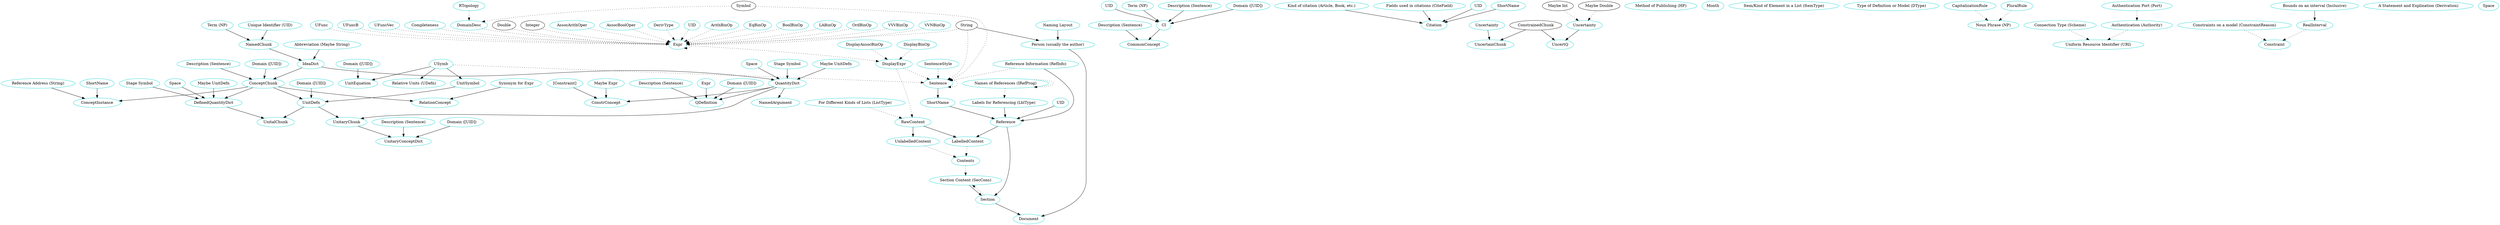 digraph drasillang {

subgraph conceptchunk {
	/* relationships between independent and dependent components */
	IdeaDict -> ConceptChunk;
    ConceptChunkDesc -> ConceptChunk;
    ConceptChunkDomain -> ConceptChunk;
    
	/* definitions for each type component */
	ConceptChunk 	    [shape=oval, color=cyan3, label="ConceptChunk"];
    ConceptChunkDesc    [shape=oval, color=cyan3, label="Description (Sentence)"];
    ConceptChunkDomain  [shape=oval, color=cyan3, label="Domain ([UID])"];

}

/* dot -Tpng sample.dot -o sample.png */

subgraph commonconcept {
	/* relationships between independent and dependent components */
	CI -> CommonConcept;
    CommonConceptDesc -> CommonConcept;
    
	/* definitions for each type component */
	CommonConcept 	    [shape=oval, color=cyan3, label="CommonConcept"];
    CommonConceptDesc    [shape=oval, color=cyan3, label="Description (Sentence)"];

}

/* dot -Tpng sample.dot -o sample.png */

subgraph conceptinstance {
	/* relationships between independent and dependent components */
	ConceptChunk -> ConceptInstance;
    ConceptInstanceRefAdd -> ConceptInstance;
    ConceptInstanceShortName -> ConceptInstance;
    
	/* definitions for each type component */
	ConceptInstance 	    [shape=oval, color=cyan3, label="ConceptInstance"];
    ConceptInstanceRefAdd   [shape=oval, color=cyan3, label="Reference Address (String)"];
    ConceptInstanceShortName  [shape=oval, color=cyan3, label="ShortName"];

}

/* dot -Tpng sample.dot -o sample.png */

subgraph citation {
	/* relationships between independent and dependent components */
	CitationKind -> Citation;
    CiteField -> Citation;
    CitationUID -> Citation;
    CitationShortName -> Citation;
    
	/* definitions for each type component */
	Citation 	    [shape=oval, color=cyan3, label="Citation"];
    //CiteFields    [shape=oval, color=cyan3, label="CiteFields"];
    CitationUID  [shape=oval, color=cyan3, label="UID"];
    CitationShortName  [shape=oval, color=cyan3, label="ShortName"];

}

/* dot -Tpng sample.dot -o sample.png */

subgraph ci {
	/* relationships between independent and dependent components */
	CIUID -> CI;
    CINP -> CI;
    CIDesc -> CI;
    CIDomain -> CI;
    
	/* definitions for each type component */
	CI 	    [shape=oval, color=cyan3, label="CI"];
    CIUID [shape=oval, color=cyan3, label="UID"];
    CINP [shape=oval, color=cyan3, label="Term (NP)"];
    CIDesc  [shape=oval, color=cyan3, label="Description (Sentence)"];
    CIDomain [shape=oval, color=cyan3, label="Domain ([UID])"];

}

/* dot -Tpng sample.dot -o sample.png */


subgraph constrconcept {
	/* relationships between independent and dependent components */
	QuantityDict -> ConstrConcept;
    ConstrConceptConstraints -> ConstrConcept;
    ConstrConceptMaybeExpr -> ConstrConcept;
    
	/* definitions for each type component */
	ConstrConcept 	    [shape=oval, color=cyan3, label="ConstrConcept"];
    ConstrConceptConstraints    [shape=oval, color=cyan3, label="[Constraint]"];
    ConstrConceptMaybeExpr  [shape=oval, color=cyan3, label="Maybe Expr"];

}

/* dot -Tpng sample.dot -o sample.png */


subgraph definedquantitydict {
	/* relationships between independent and dependent components */
	ConceptChunk -> DefinedQuantityDict;
    DefinedQuantityDictStageSymbol -> DefinedQuantityDict;
    DefinedQuantityDictSpace -> DefinedQuantityDict;
    DefinedQuantityDictMaybeUnitDefn -> DefinedQuantityDict;
    
	/* definitions for each type component */
	DefinedQuantityDict 	    [shape=oval, color=cyan3, label="DefinedQuantityDict"];
    DefinedQuantityDictStageSymbol    [shape=oval, color=cyan3, label="Stage Symbol"];
    DefinedQuantityDictSpace  [shape=oval, color=cyan3, label="Space"];
    DefinedQuantityDictMaybeUnitDefn  [shape=oval, color=cyan3, label="Maybe UnitDefn"];

}

/* dot -Tpng sample.dot -o sample.png */
subgraph qdefinition {
	/* relationships between independent and dependent components */
	QuantityDict -> QDefinition;
    QDefinitionDesc -> QDefinition;
    QDefinitionExpr -> QDefinition;
    QDefinitionDomain -> QDefinition;
    
	/* definitions for each type component */
	QDefinition 	    [shape=oval, color=cyan3, label="QDefinition"];
    QDefinitionDesc    [shape=oval, color=cyan3, label="Description (Sentence)"];
    QDefinitionExpr  [shape=oval, color=cyan3, label="Expr"];
    QDefinitionDomain  [shape=oval, color=cyan3, label="Domain ([UID])"];

}

/* dot -Tpng sample.dot -o sample.png */

subgraph namedargument {
	/* relationships between independent and dependent components */
	QuantityDict -> NamedArgument;
    
	/* definitions for each type component */
	NamedArgument 	    [shape=oval, color=cyan3, label="NamedArgument"];

}

/* dot -Tpng sample.dot -o sample.png */
subgraph namedchunk {
	/* relationships between independent and dependent components */
	UID -> NamedChunk;
    NamedChunkNP -> NamedChunk;
    
	/* definitions for each type component */
	NamedChunk 	    [shape=oval, color=cyan3, label="NamedChunk"];
    NamedChunkNP   [shape=oval, color=cyan3, label="Term (NP)"];

}

/* dot -Tpng sample.dot -o sample.png */

subgraph uid {
    
	/* definitions for each type component */
	UID 	    [shape=oval, color=cyan3, label="Unique Identifier (UID)"];

}

/* dot -Tpng sample.dot -o sample.png */
subgraph ideadict {
	/* relationships between independent and dependent components */
	NamedChunk -> IdeaDict;
    IdeaDictAbbrev -> IdeaDict;
    
	/* definitions for each type component */
	IdeaDict 	    [shape=oval, color=cyan3, label="IdeaDict"];
    IdeaDictAbbrev  [shape=oval, color=cyan3, label="Abbreviation (Maybe String)"];

}

/* dot -Tpng sample.dot -o sample.png */
subgraph quantitydict {
	/* relationships between independent and dependent components */
	IdeaDict -> QuantityDict;
    QuantityDictSpace -> QuantityDict;
    QuantityDictStageSymbol -> QuantityDict;
    QuantityDictMaybeUnitDefn -> QuantityDict;
    
	/* definitions for each type component */
	QuantityDict 	    [shape=oval, color=cyan3, label="QuantityDict"];
    QuantityDictSpace    [shape=oval, color=cyan3, label="Space"];
    QuantityDictStageSymbol  [shape=oval, color=cyan3, label="Stage Symbol"];
    QuantityDictMaybeUnitDefn  [shape=oval, color=cyan3, label="Maybe UnitDefn"];

}

/* dot -Tpng sample.dot -o sample.png */

subgraph relationconcept {
	/* relationships between independent and dependent components */
	ConceptChunk -> RelationConcept;
    Relation -> RelationConcept;
    
	/* definitions for each type component */
	RelationConcept 	    [shape=oval, color=cyan3, label="RelationConcept"];
    Relation               [shape=oval, color=cyan3, label="Synonym for Expr"];

}

/* dot -Tpng sample.dot -o sample.png */

subgraph uncertainchunk {
	/* relationships between independent and dependent components */
	ConstrainedChunk -> UncertainChunk;
    ConstrainedChunkUncertainty -> UncertainChunk;
    
	/* definitions for each type component */
	UncertainChunk 	    [shape=oval, color=cyan3, label="UncertainChunk"];
    ConstrainedChunkUncertainty    [shape=oval, color=cyan3, label="Uncertainty"];

}

/* dot -Tpng sample.dot -o sample.png */
subgraph uncertq {
	/* relationships between independent and dependent components */
	ConstrainedChunk -> UncertQ;
    Uncertainty -> UncertQ;
    
	/* definitions for each type component */
	UncertQ 	    [shape=oval, color=cyan3, label="UncertQ"];

}

/* dot -Tpng sample.dot -o sample.png */

subgraph unitdefn {
	/* relationships between independent and dependent components */
	ConceptChunk -> UnitDefn;
    UnitSymbol -> UnitDefn;
    UnitDefnDomain -> UnitDefn;
    
	/* definitions for each type component */
	UnitDefn 	    [shape=oval, color=cyan3, label="UnitDefn"];
    UnitDefnDomain  [shape=oval, color=cyan3, label="Domain ([UID])"];

}

/* dot -Tpng sample.dot -o sample.png */

subgraph unitequation {
	/* relationships between independent and dependent components */
	USymb -> UnitEquation;
    UnitEquationDomain -> UnitEquation;
    
	/* definitions for each type component */
	UnitEquation 	    [shape=oval, color=cyan3, label="UnitEquation"];
    UnitEquationDomain    [shape=oval, color=cyan3, label="Domain ([UID])"];

}

/* dot -Tpng sample.dot -o sample.png */

subgraph unitalchunk {
	/* relationships between independent and dependent components */
	DefinedQuantityDict -> UnitalChunk;
    UnitDefn -> UnitalChunk;
    
	/* definitions for each type component */
	UnitalChunk 	    [shape=oval, color=cyan3, label="UnitalChunk"];

}

/* dot -Tpng sample.dot -o sample.png */

subgraph unitarychunk {
	/* relationships between independent and dependent components */
	QuantityDict -> UnitaryChunk;
    UnitDefn -> UnitaryChunk;
    
	/* definitions for each type component */
	UnitaryChunk 	    [shape=oval, color=cyan3, label="UnitaryChunk"];
}

/* dot -Tpng sample.dot -o sample.png */

subgraph unitaryconceptdict {
	/* relationships between independent and dependent components */
	UnitaryChunk -> UnitaryConceptDict;
    UnitaryConceptDictDesc -> UnitaryConceptDict;
    UnitaryConceptDictDomain -> UnitaryConceptDict;
    
	/* definitions for each type component */
	UnitaryConceptDict 	    [shape=oval, color=cyan3, label="UnitaryConceptDict"];
    UnitaryConceptDictDesc    [shape=oval, color=cyan3, label="Description (Sentence)"];
    UnitaryConceptDictDomain  [shape=oval, color=cyan3, label="Domain ([UID])"];

}

/* dot -Tpng sample.dot -o sample.png */

subgraph citefield {
	/* definitions for each type component */
	CiteField 	    [shape=oval, color=cyan3, label="Fields used in citations (CiteField)"];

}

/* dot -Tpng sample.dot -o sample.png */

subgraph hp {
    
	/* definitions for each type component */
	HP 	    [shape=oval, color=cyan3, label="Method of Publishing (HP)"];
}

/* dot -Tpng sample.dot -o sample.png */

subgraph citationkind {
	/* definitions for each type component */
	CitationKind 	    [shape=oval, color=cyan3, label="Kind of citation (Article, Book, etc.)"];

}

/* dot -Tpng sample.dot -o sample.png */

subgraph month {
    /* definitions for each type component */
    Month [shape=oval, color=cyan3, label="Month"];
}

/* dot -Tpng sample.dot -o sample.png */

subgraph listtype {
    /* definitions for each type component */
	ListType 	    [shape=oval, color=cyan3, label="For Different Kinds of Lists (ListType)"];
}

/* dot -Tpng sample.dot -o sample.png */

subgraph itemtype {
    /* definitions for each type component */
	ItemType 	    [shape=oval, color=cyan3, label="Item/Kind of Element in a List (ItemType)"];
}

/* dot -Tpng sample.dot -o sample.png */

subgraph contents {

    UnlabelledContent -> Contents [style="dotted"];
    LabelledContent -> Contents [style="dotted"];

    /* definitions for each type component */
	Contents 	    [shape=oval, color=cyan3, label="Contents"];
}

/* dot -Tpng sample.dot -o sample.png */

subgraph dtype {
    /* definitions for each type component */
	DType 	    [shape=oval, color=cyan3, label="Type of Definition or Model (DType)"];
}

/* dot -Tpng sample.dot -o sample.png */

subgraph rawcontent {

    ListType -> RawContent [style="dotted"];
    DisplayExpr -> RawContent [style="dotted"];

    /* definitions for each type component */
	RawContent 	    [shape=oval, color=cyan3, label="RawContent"];
}

/* dot -Tpng sample.dot -o sample.png */

subgraph labelledcontent {

    Reference -> LabelledContent;
    RawContent -> LabelledContent;

    /* definitions for each type component */
	LabelledContent 	    [shape=oval, color=cyan3, label="LabelledContent"];
}

/* dot -Tpng sample.dot -o sample.png */

subgraph unlabelledcontent {

    RawContent -> UnlabelledContent;

    /* definitions for each type component */
	UnlabelledContent 	    [shape=oval, color=cyan3, label="UnlabelledContent"];
}

/* dot -Tpng sample.dot -o sample.png */

subgraph lbltype {

    IRefProg -> LblType [style="dotted"];

    /* definitions for each type component */
	LblType 	    [shape=oval, color=cyan3, label="Labels for Referencing (LblType)"];
}

/* dot -Tpng sample.dot -o sample.png */

subgraph irefprog {

    IRefProg -> IRefProg [style="dotted"];

    /* definitions for each type component */
	IRefProg 	    [shape=oval, color=cyan3, label="Names of References (IRefProg)"];
}

/* dot -Tpng sample.dot -o sample.png */

subgraph capitalizationrule {
    /* definitions for each type component */
	CapitalizationRule 	    [shape=oval, color=cyan3, label="CapitalizationRule"];
}

/* dot -Tpng sample.dot -o sample.png */

subgraph pluralrule {
    /* definitions for each type component */
	PluralRule 	    [shape=oval, color=cyan3, label="PluralRule"];
}

/* dot -Tpng sample.dot -o sample.png */

subgraph np {

    PluralRule -> NP [style="dotted"];
    CapitalizationRule -> NP [style="dotted"];
    
    /* definitions for each type component */
	NP 	    [shape=oval, color=cyan3, label="Noun Phrase (NP)"];
}

/* dot -Tpng sample.dot -o sample.png */

subgraph uri {

    Scheme -> URI [style="dotted"];
    Authority -> URI [style="dotted"];


    /* definitions for each type component */
	URI 	    [shape=oval, color=cyan3, label="Uniform Resource Identifier (URI)"];
}

/* dot -Tpng sample.dot -o sample.png */

subgraph scheme {
    /* definitions for each type component */
	Scheme 	    [shape=oval, color=cyan3, label="Connection Type (Scheme)"];
}

/* dot -Tpng sample.dot -o sample.png */

subgraph authority {

    Port -> Authority [style="dotted"];

    /* definitions for each type component */
	Authority 	    [shape=oval, color=cyan3, label="Authentication (Authority)"];
}

/* dot -Tpng sample.dot -o sample.png */

subgraph port {
    /* definitions for each type component */
	Port 	    [shape=oval, color=cyan3, label="Authentication Port (Port)"];
}

/* dot -Tpng sample.dot -o sample.png */

subgraph uncertainty {

    MaybeInt -> Uncertainty [style="dotted"];
    MaybeDouble -> Uncertainty [style="dotted"];

    /* definitions for each type component */
	Uncertainty 	    [shape=oval, color=cyan3, label="Uncertainty"];
    MaybeInt 	    [shape=oval, color=black, label="Maybe Int"];
    MaybeDouble 	    [shape=oval, color=black, label="Maybe Double"];
}

/* dot -Tpng sample.dot -o sample.png */

subgraph constraintreason {
    /* definitions for each type component */
	ConstraintReason 	    [shape=oval, color=cyan3, label="Constraints on a model (ConstraintReason)"];
}

/* dot -Tpng sample.dot -o sample.png */

subgraph constraint {

    RealInterval -> Constraint [style="dotted"];
    ConstraintReason -> Constraint [style="dotted"];

    /* definitions for each type component */
	Constraint 	    [shape=oval, color=cyan3, label="Constraint"];
}

/* dot -Tpng sample.dot -o sample.png */

subgraph derivation {
    /* definitions for each type component */
	Derivation 	    [shape=oval, color=cyan3, label="A Statement and Explination (Derivation)"];
}

/* dot -Tpng sample.dot -o sample.png */

subgraph displaybinop {
    /* definitions for each type component */
	DisplayBinOp 	    [shape=oval, color=cyan3, label="DisplayBinOp"];
}

/* dot -Tpng sample.dot -o sample.png */

subgraph displayassocbinop {
    /* definitions for each type component */
	DisplayAssocBinOp 	    [shape=oval, color=cyan3, label="DisplayAssocBinOp"];
}

/* dot -Tpng sample.dot -o sample.png */

subgraph displayexpr {

    Expr -> DisplayExpr [style="dotted"];
    DisplayBinOp -> DisplayExpr [style="dotted"];
    DisplayAssocBinOp -> DisplayExpr [style="dotted"];

    /* definitions for each type component */
	DisplayExpr 	    [shape=oval, color=cyan3, label="DisplayExpr"];
}

/* dot -Tpng sample.dot -o sample.png */

subgraph expr {
    Double -> Expr [style="dotted"];
    Integer -> Expr [style="dotted"];
    String -> Expr [style="dotted"];
    Expr -> Expr [style="dotted"];
    AssocArithOper  -> Expr [style="dotted"];
    AssocBoolOper  -> Expr [style="dotted"];
    DerivType -> Expr [style="dotted"];
    ExprUID -> Expr [style="dotted"];
    ArithBinOp -> Expr [style="dotted"];
    EqBinOp -> Expr [style="dotted"];
    BoolBinOp -> Expr [style="dotted"];
    LABinOp  -> Expr [style="dotted"];
    OrdBinOp  -> Expr [style="dotted"];
    VVVBinOp -> Expr [style="dotted"];
    VVNBinOp  -> Expr [style="dotted"];
    UFunc  -> Expr [style="dotted"];
    UFuncB -> Expr [style="dotted"];
    UFuncVec  -> Expr [style="dotted"];
    Completeness  -> Expr [style="dotted"];
    DomainDesc -> Expr [style="dotted"];


    /* definitions for each type component */
	Expr 	    [shape=oval, color=cyan3, label="Expr"];
    ArithBinOp 	    [shape=oval, color=cyan3, label="ArithBinOp"];
    EqBinOp 	    [shape=oval, color=cyan3, label="EqBinOp"];
    BoolBinOp 	    [shape=oval, color=cyan3, label="BoolBinOp"];
    LABinOp 	    [shape=oval, color=cyan3, label="LABinOp"];
    OrdBinOp 	    [shape=oval, color=cyan3, label="OrdBinOp"];
    VVVBinOp 	    [shape=oval, color=cyan3, label="VVVBinOp"];
    VVNBinOp 	    [shape=oval, color=cyan3, label="VVNBinOp"];
    AssocArithOper 	    [shape=oval, color=cyan3, label="AssocArithOper"];
    AssocBoolOper 	    [shape=oval, color=cyan3, label="AssocBoolOper"];
    UFunc 	    [shape=oval, color=cyan3, label="UFunc"];
    UFuncB 	    [shape=oval, color=cyan3, label="UFuncB"];
    UFuncVec 	    [shape=oval, color=cyan3, label="UFuncVec"];
    Completeness 	    [shape=oval, color=cyan3, label="Completeness"];
    DerivType 	    [shape=oval, color=cyan3, label="DerivType"];
    ExprUID     [shape=oval, color=cyan3, label="UID"];
}

/* dot -Tpng sample.dot -o sample.png */

subgraph seccons {

    Section -> SecCons [style="dotted"];
    Contents -> SecCons [style="dotted"];

    /* definitions for each type component */
	SecCons 	    [shape=oval, color=cyan3, label="Section Content (SecCons)"];
}

/* dot -Tpng sample.dot -o sample.png */

subgraph section {
    
    Reference -> Section;
    SecCons -> Section;

    /* definitions for each type component */
	Section 	    [shape=oval, color=cyan3, label="Section"];
}

/* dot -Tpng sample.dot -o sample.png */

subgraph document {

    Section -> Document;
    Person -> Document;

    /* definitions for each type component */
	Document 	    [shape=oval, color=cyan3, label="Document"];
}

/* dot -Tpng sample.dot -o sample.png */

subgraph person {

    String -> Person;
    Conv -> Person;

    /* definitions for each type component */
	Person 	    [shape=oval, color=cyan3, label="Person (usually the author)"];
    Conv [shape=oval, color=cyan3, label="Naming Layout"];
}

/* dot -Tpng sample.dot -o sample.png */

subgraph refinfo {
    /* definitions for each type component */
	RefInfo 	    [shape=oval, color=cyan3, label="Reference Information (RefInfo)"];
}

/* dot -Tpng sample.dot -o sample.png */

subgraph reference {

    ReferenceUID -> Reference;
    LblType -> Reference;
    ShortName -> Reference;
    RefInfo -> Reference;

    /* definitions for each type component */
	Reference 	    [shape=oval, color=cyan3, label="Reference"];
    ReferenceUID	    [shape=oval, color=cyan3, label="UID"];
}

/* dot -Tpng sample.dot -o sample.png */

subgraph sentence {

    SentenceStyle -> Sentence [style="dotted"];
    USymb -> Sentence [style="dotted"];
    String -> Sentence [style="dotted"];
    Symbol -> Sentence [style="dotted"];
    DisplayExpr -> Sentence [style="dotted"];
    RefInfo -> Sentence [style="dotted"];
    Sentence -> Sentence [style="dotted"];


    /* definitions for each type component */
	Sentence 	    [shape=oval, color=cyan3, label="Sentence"];
	SentenceStyle	    [shape=oval, color=cyan3, label="SentenceStyle"];
}

/* dot -Tpng sample.dot -o sample.png */

subgraph shortname {

    Sentence -> ShortName;
    
    /* definitions for each type component */
	ShortName 	    [shape=oval, color=cyan3, label="ShortName"];
}

/* dot -Tpng sample.dot -o sample.png */

subgraph space {
    /* definitions for each type component */
	Space 	    [shape=oval, color=cyan3, label="Space"];
}

/* dot -Tpng sample.dot -o sample.png */

subgraph domaindesc {

    Symbol -> DomainDesc [style="dotted"];
    RTopology -> DomainDesc [style="dotted"];


    /* definitions for each type component */
	DomainDesc 	    [shape=oval, color=cyan3, label="DomainDesc"];
    RTopology 	    [shape=oval, color=cyan3, label="RTopology"];
}

/* dot -Tpng sample.dot -o sample.png */

subgraph realinterval {

    Inclusive -> RealInterval;

    /* definitions for each type component */
	RealInterval 	    [shape=oval, color=cyan3, label="RealInterval"];
    Inclusive 	    [shape=oval, color=cyan3, label="Bounds on an interval (Inclusive)"];
}

/* dot -Tpng sample.dot -o sample.png */


subgraph unitsymbol {

    USymb -> UDefn;
    USymb -> UnitSymbol;
    /* definitions for each type component */
	UDefn 	    [shape=oval, color=cyan3, label="Relative Units (UDefn)"];
    UnitSymbol 	    [shape=oval, color=cyan3, label="UnitSymbol"];
    USymb 	    [shape=oval, color=cyan3, label="USymb"];
}

/* dot -Tpng sample.dot -o sample.png */

}